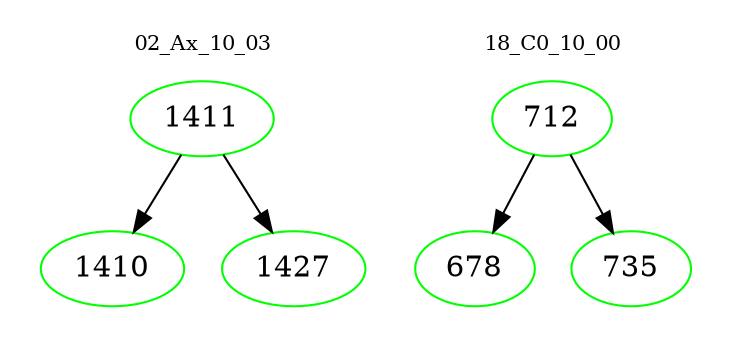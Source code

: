 digraph{
subgraph cluster_0 {
color = white
label = "02_Ax_10_03";
fontsize=10;
T0_1411 [label="1411", color="green"]
T0_1411 -> T0_1410 [color="black"]
T0_1410 [label="1410", color="green"]
T0_1411 -> T0_1427 [color="black"]
T0_1427 [label="1427", color="green"]
}
subgraph cluster_1 {
color = white
label = "18_C0_10_00";
fontsize=10;
T1_712 [label="712", color="green"]
T1_712 -> T1_678 [color="black"]
T1_678 [label="678", color="green"]
T1_712 -> T1_735 [color="black"]
T1_735 [label="735", color="green"]
}
}
